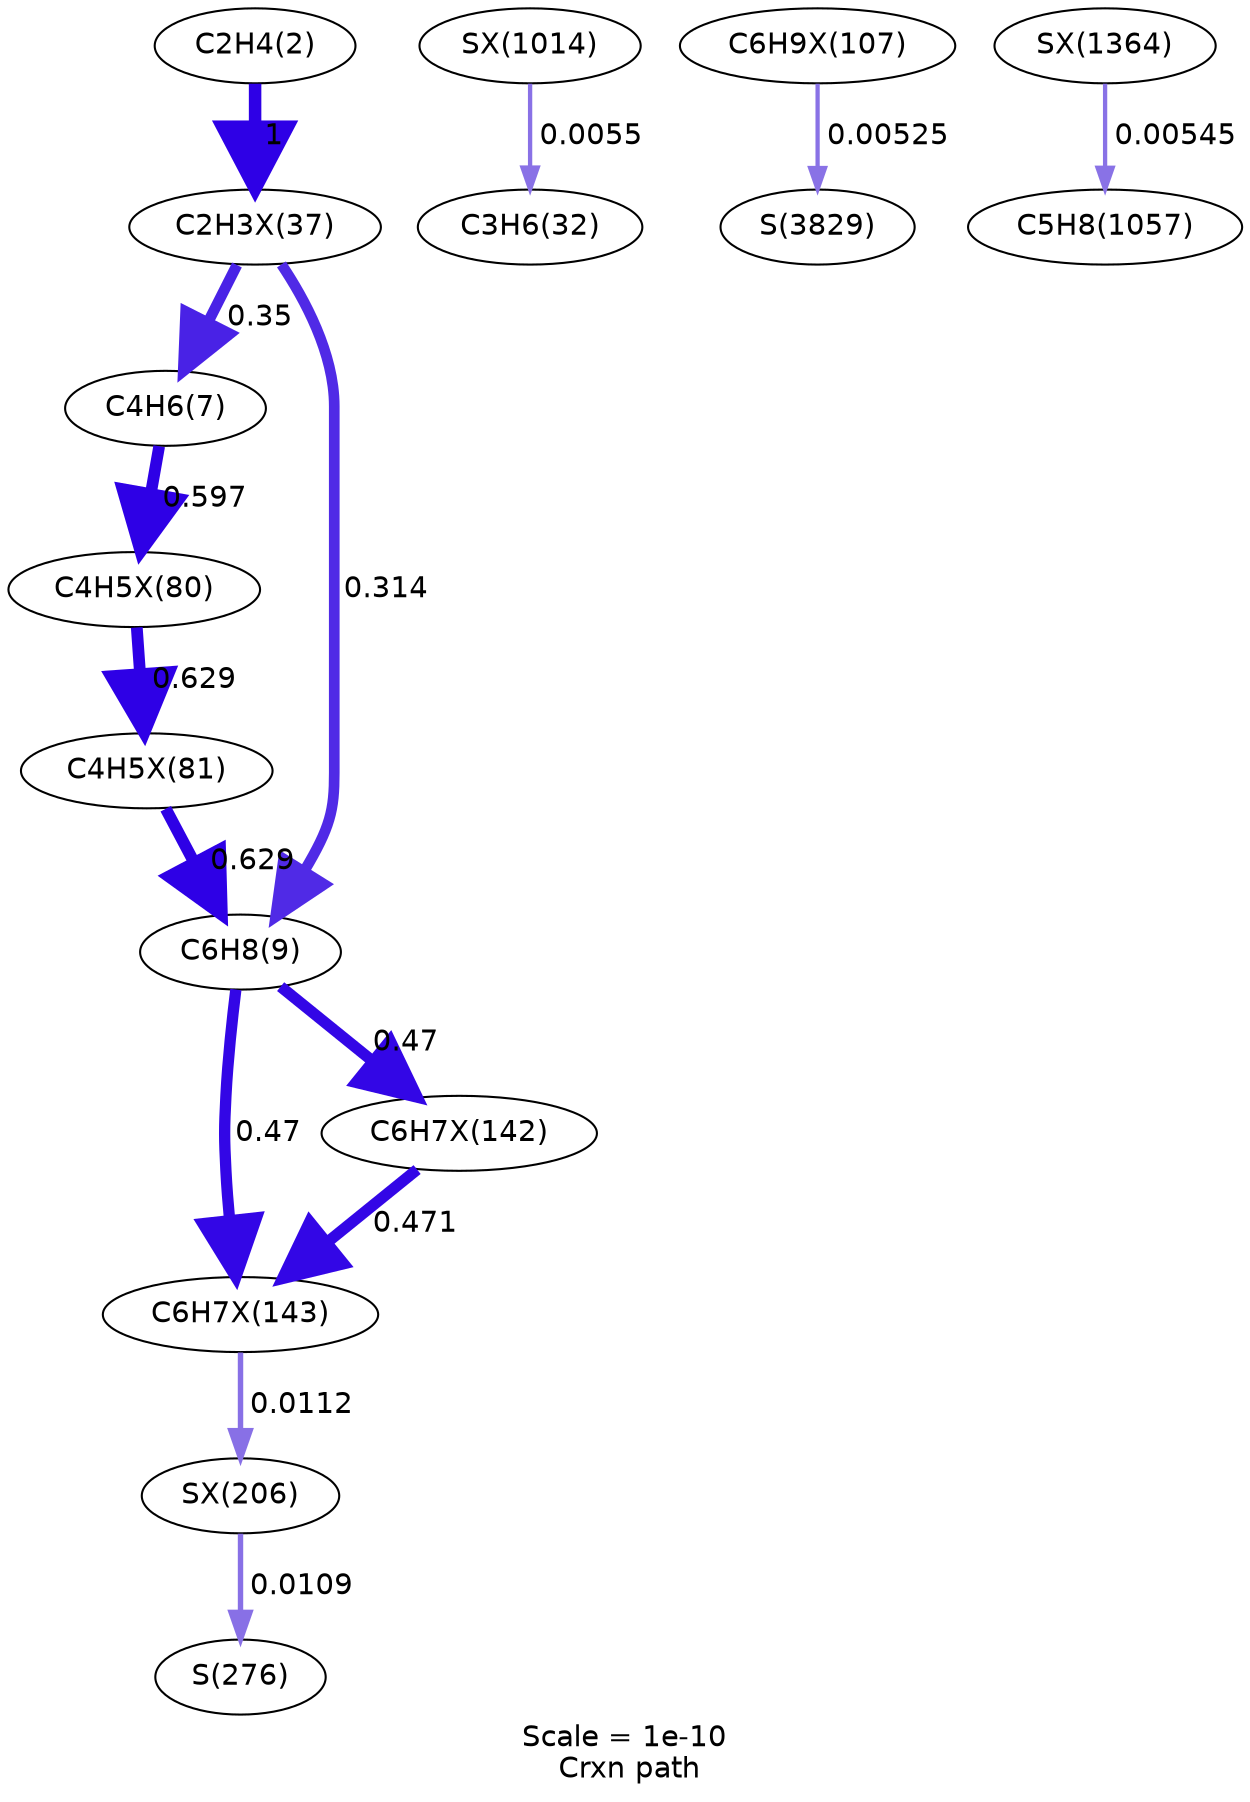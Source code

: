digraph reaction_paths {
center=1;
s5 -> s51[fontname="Helvetica", style="setlinewidth(6)", arrowsize=3, color="0.7, 1.5, 0.9"
, label=" 1"];
s51 -> s8[fontname="Helvetica", style="setlinewidth(5.21)", arrowsize=2.6, color="0.7, 0.85, 0.9"
, label=" 0.35"];
s51 -> s9[fontname="Helvetica", style="setlinewidth(5.13)", arrowsize=2.56, color="0.7, 0.814, 0.9"
, label=" 0.314"];
s8 -> s56[fontname="Helvetica", style="setlinewidth(5.61)", arrowsize=2.81, color="0.7, 1.1, 0.9"
, label=" 0.597"];
s56 -> s57[fontname="Helvetica", style="setlinewidth(5.65)", arrowsize=2.83, color="0.7, 1.13, 0.9"
, label=" 0.629"];
s57 -> s9[fontname="Helvetica", style="setlinewidth(5.65)", arrowsize=2.82, color="0.7, 1.13, 0.9"
, label=" 0.629"];
s9 -> s66[fontname="Helvetica", style="setlinewidth(5.43)", arrowsize=2.72, color="0.7, 0.97, 0.9"
, label=" 0.47"];
s9 -> s65[fontname="Helvetica", style="setlinewidth(5.43)", arrowsize=2.72, color="0.7, 0.97, 0.9"
, label=" 0.47"];
s65 -> s66[fontname="Helvetica", style="setlinewidth(5.43)", arrowsize=2.72, color="0.7, 0.971, 0.9"
, label=" 0.471"];
s66 -> s71[fontname="Helvetica", style="setlinewidth(2.61)", arrowsize=1.31, color="0.7, 0.511, 0.9"
, label=" 0.0112"];
s71 -> s16[fontname="Helvetica", style="setlinewidth(2.59)", arrowsize=1.29, color="0.7, 0.511, 0.9"
, label=" 0.0109"];
s92 -> s10[fontname="Helvetica", style="setlinewidth(2.07)", arrowsize=1.04, color="0.7, 0.506, 0.9"
, label=" 0.0055"];
s60 -> s36[fontname="Helvetica", style="setlinewidth(2.04)", arrowsize=1.02, color="0.7, 0.505, 0.9"
, label=" 0.00525"];
s93 -> s29[fontname="Helvetica", style="setlinewidth(2.06)", arrowsize=1.03, color="0.7, 0.505, 0.9"
, label=" 0.00545"];
s5 [ fontname="Helvetica", label="C2H4(2)"];
s8 [ fontname="Helvetica", label="C4H6(7)"];
s9 [ fontname="Helvetica", label="C6H8(9)"];
s10 [ fontname="Helvetica", label="C3H6(32)"];
s16 [ fontname="Helvetica", label="S(276)"];
s29 [ fontname="Helvetica", label="C5H8(1057)"];
s36 [ fontname="Helvetica", label="S(3829)"];
s51 [ fontname="Helvetica", label="C2H3X(37)"];
s56 [ fontname="Helvetica", label="C4H5X(80)"];
s57 [ fontname="Helvetica", label="C4H5X(81)"];
s60 [ fontname="Helvetica", label="C6H9X(107)"];
s65 [ fontname="Helvetica", label="C6H7X(142)"];
s66 [ fontname="Helvetica", label="C6H7X(143)"];
s71 [ fontname="Helvetica", label="SX(206)"];
s92 [ fontname="Helvetica", label="SX(1014)"];
s93 [ fontname="Helvetica", label="SX(1364)"];
 label = "Scale = 1e-10\l Crxn path";
 fontname = "Helvetica";
}
